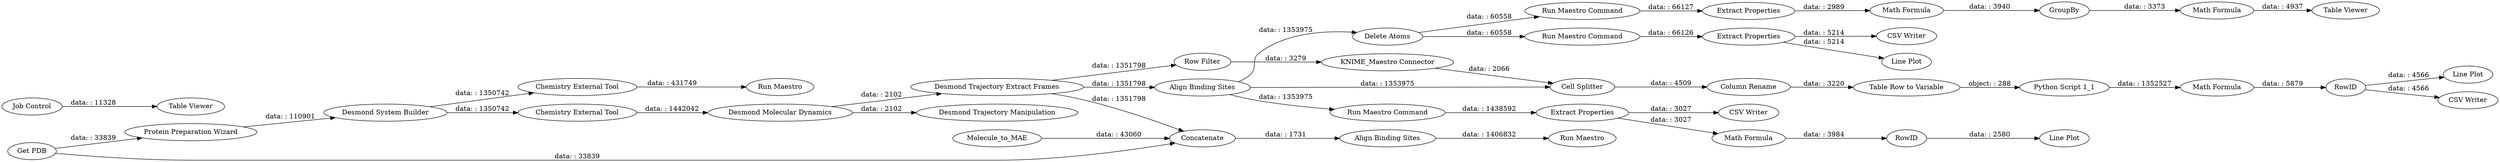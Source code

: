 digraph {
	"5779255815340660456_173" [label="Align Binding Sites"]
	"3683800098396358633_8412" [label=RowID]
	"3683800098396358633_8390" [label="Desmond System Builder"]
	"-2819255564326523512_8416" [label="Math Formula"]
	"3683800098396358633_8392" [label="KNIME_Maestro Connector"]
	"3683800098396358633_8408" [label="Extract Properties"]
	"3683800098396358633_8421" [label="Job Control"]
	"3683800098396358633_8403" [label="Line Plot"]
	"3683800098396358633_8411" [label="Run Maestro Command"]
	"3683800098396358633_8399" [label="Line Plot"]
	"3683800098396358633_8397" [label="Math Formula"]
	"-2819255564326523512_8417" [label="Cell Splitter"]
	"-2819255564326523512_8412" [label=RowID]
	"3683800098396358633_8423" [label="CSV Writer"]
	"5779255815340660456_248" [label=Molecule_to_MAE]
	"3683800098396358633_94" [label="Protein Preparation Wizard"]
	"3683800098396358633_8417" [label="Math Formula"]
	"3683800098396358633_8409" [label="Delete Atoms"]
	"3683800098396358633_8413" [label="Desmond Trajectory Manipulation"]
	"3683800098396358633_8422" [label="CSV Writer"]
	"3683800098396358633_8418" [label="Table Viewer"]
	"3683800098396358633_8424" [label="CSV Writer"]
	"3683800098396358633_8416" [label="Math Formula"]
	"3683800098396358633_8420" [label="Chemistry External Tool"]
	"3683800098396358633_8406" [label="Run Maestro Command"]
	"3683800098396358633_8401" [label=GroupBy]
	"3683800098396358633_8414" [label="Run Maestro"]
	"3683800098396358633_8407" [label="Run Maestro Command"]
	"3683800098396358633_8405" [label="Align Binding Sites"]
	"-2819255564326523512_8385" [label="Table Row to Variable"]
	"3683800098396358633_8415" [label="Chemistry External Tool"]
	"-2819255564326523512_8386" [label="Column Rename"]
	"3683800098396358633_8402" [label="Desmond Trajectory Extract Frames"]
	"3683800098396358633_8393" [label="Extract Properties"]
	"3683800098396358633_8404" [label="Extract Properties"]
	"5779255815340660456_245" [label=Concatenate]
	"3683800098396358633_8398" [label="Line Plot"]
	"3683800098396358633_92" [label="Get PDB"]
	"3683800098396358633_247" [label="Run Maestro"]
	"3683800098396358633_8400" [label="Table Viewer"]
	"3683800098396358633_8394" [label="Row Filter"]
	"3683800098396358633_8426" [label="Desmond Molecular Dynamics"]
	"-2819255564326523512_8382" [label="Python Script 1_1"]
	"3683800098396358633_8417" -> "3683800098396358633_8401" [label="data: : 3940"]
	"-2819255564326523512_8386" -> "-2819255564326523512_8385" [label="data: : 3220"]
	"3683800098396358633_8426" -> "3683800098396358633_8402" [label="data: : 2102"]
	"3683800098396358633_8397" -> "3683800098396358633_8400" [label="data: : 4937"]
	"3683800098396358633_8408" -> "3683800098396358633_8424" [label="data: : 3027"]
	"3683800098396358633_8401" -> "3683800098396358633_8397" [label="data: : 3373"]
	"3683800098396358633_8392" -> "-2819255564326523512_8417" [label="data: : 2066"]
	"5779255815340660456_245" -> "5779255815340660456_173" [label="data: : 1731"]
	"3683800098396358633_8390" -> "3683800098396358633_8420" [label="data: : 1350742"]
	"5779255815340660456_248" -> "5779255815340660456_245" [label="data: : 43060"]
	"3683800098396358633_8405" -> "3683800098396358633_8409" [label="data: : 1353975"]
	"3683800098396358633_8404" -> "3683800098396358633_8423" [label="data: : 5214"]
	"-2819255564326523512_8417" -> "-2819255564326523512_8386" [label="data: : 4509"]
	"-2819255564326523512_8382" -> "-2819255564326523512_8416" [label="data: : 1352527"]
	"-2819255564326523512_8412" -> "3683800098396358633_8403" [label="data: : 4566"]
	"3683800098396358633_8402" -> "5779255815340660456_245" [label="data: : 1351798"]
	"3683800098396358633_8408" -> "3683800098396358633_8416" [label="data: : 3027"]
	"3683800098396358633_92" -> "3683800098396358633_94" [label="data: : 33839"]
	"3683800098396358633_8409" -> "3683800098396358633_8407" [label="data: : 60558"]
	"3683800098396358633_92" -> "5779255815340660456_245" [label="data: : 33839"]
	"3683800098396358633_94" -> "3683800098396358633_8390" [label="data: : 110901"]
	"3683800098396358633_8426" -> "3683800098396358633_8413" [label="data: : 2102"]
	"5779255815340660456_173" -> "3683800098396358633_247" [label="data: : 1406832"]
	"3683800098396358633_8409" -> "3683800098396358633_8406" [label="data: : 60558"]
	"3683800098396358633_8404" -> "3683800098396358633_8398" [label="data: : 5214"]
	"3683800098396358633_8416" -> "3683800098396358633_8412" [label="data: : 3984"]
	"3683800098396358633_8405" -> "3683800098396358633_8411" [label="data: : 1353975"]
	"3683800098396358633_8407" -> "3683800098396358633_8404" [label="data: : 66126"]
	"3683800098396358633_8394" -> "3683800098396358633_8392" [label="data: : 3279"]
	"3683800098396358633_8393" -> "3683800098396358633_8417" [label="data: : 2989"]
	"3683800098396358633_8421" -> "3683800098396358633_8418" [label="data: : 11328"]
	"3683800098396358633_8411" -> "3683800098396358633_8408" [label="data: : 1438592"]
	"-2819255564326523512_8385" -> "-2819255564326523512_8382" [label="object: : 288"]
	"3683800098396358633_8402" -> "3683800098396358633_8405" [label="data: : 1351798"]
	"3683800098396358633_8402" -> "3683800098396358633_8394" [label="data: : 1351798"]
	"-2819255564326523512_8412" -> "3683800098396358633_8422" [label="data: : 4566"]
	"3683800098396358633_8412" -> "3683800098396358633_8399" [label="data: : 2580"]
	"3683800098396358633_8415" -> "3683800098396358633_8426" [label="data: : 1442042"]
	"3683800098396358633_8405" -> "-2819255564326523512_8417" [label="data: : 1353975"]
	"3683800098396358633_8406" -> "3683800098396358633_8393" [label="data: : 66127"]
	"-2819255564326523512_8416" -> "-2819255564326523512_8412" [label="data: : 5879"]
	"3683800098396358633_8420" -> "3683800098396358633_8414" [label="data: : 431749"]
	"3683800098396358633_8390" -> "3683800098396358633_8415" [label="data: : 1350742"]
	rankdir=LR
}
